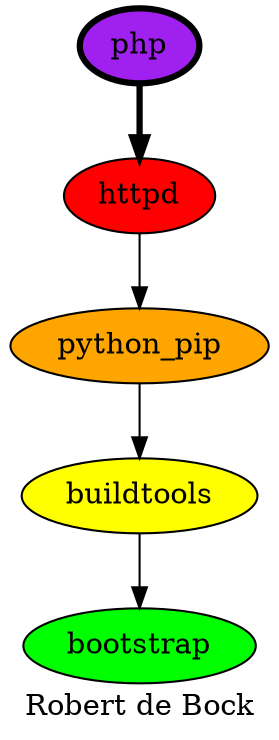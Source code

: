 digraph PhiloDilemma {
  label = "Robert de Bock" ;
  overlap=false
  {
    bootstrap [fillcolor=green style=filled]
    buildtools [fillcolor=yellow style=filled]
    "python_pip" [fillcolor=orange style=filled]
    httpd [fillcolor=red style=filled]
    php [fillcolor=purple style=filled penwidth=3]
  }
  php -> httpd [penwidth=3]
  httpd -> python_pip
  python_pip -> buildtools
  buildtools -> bootstrap
}

